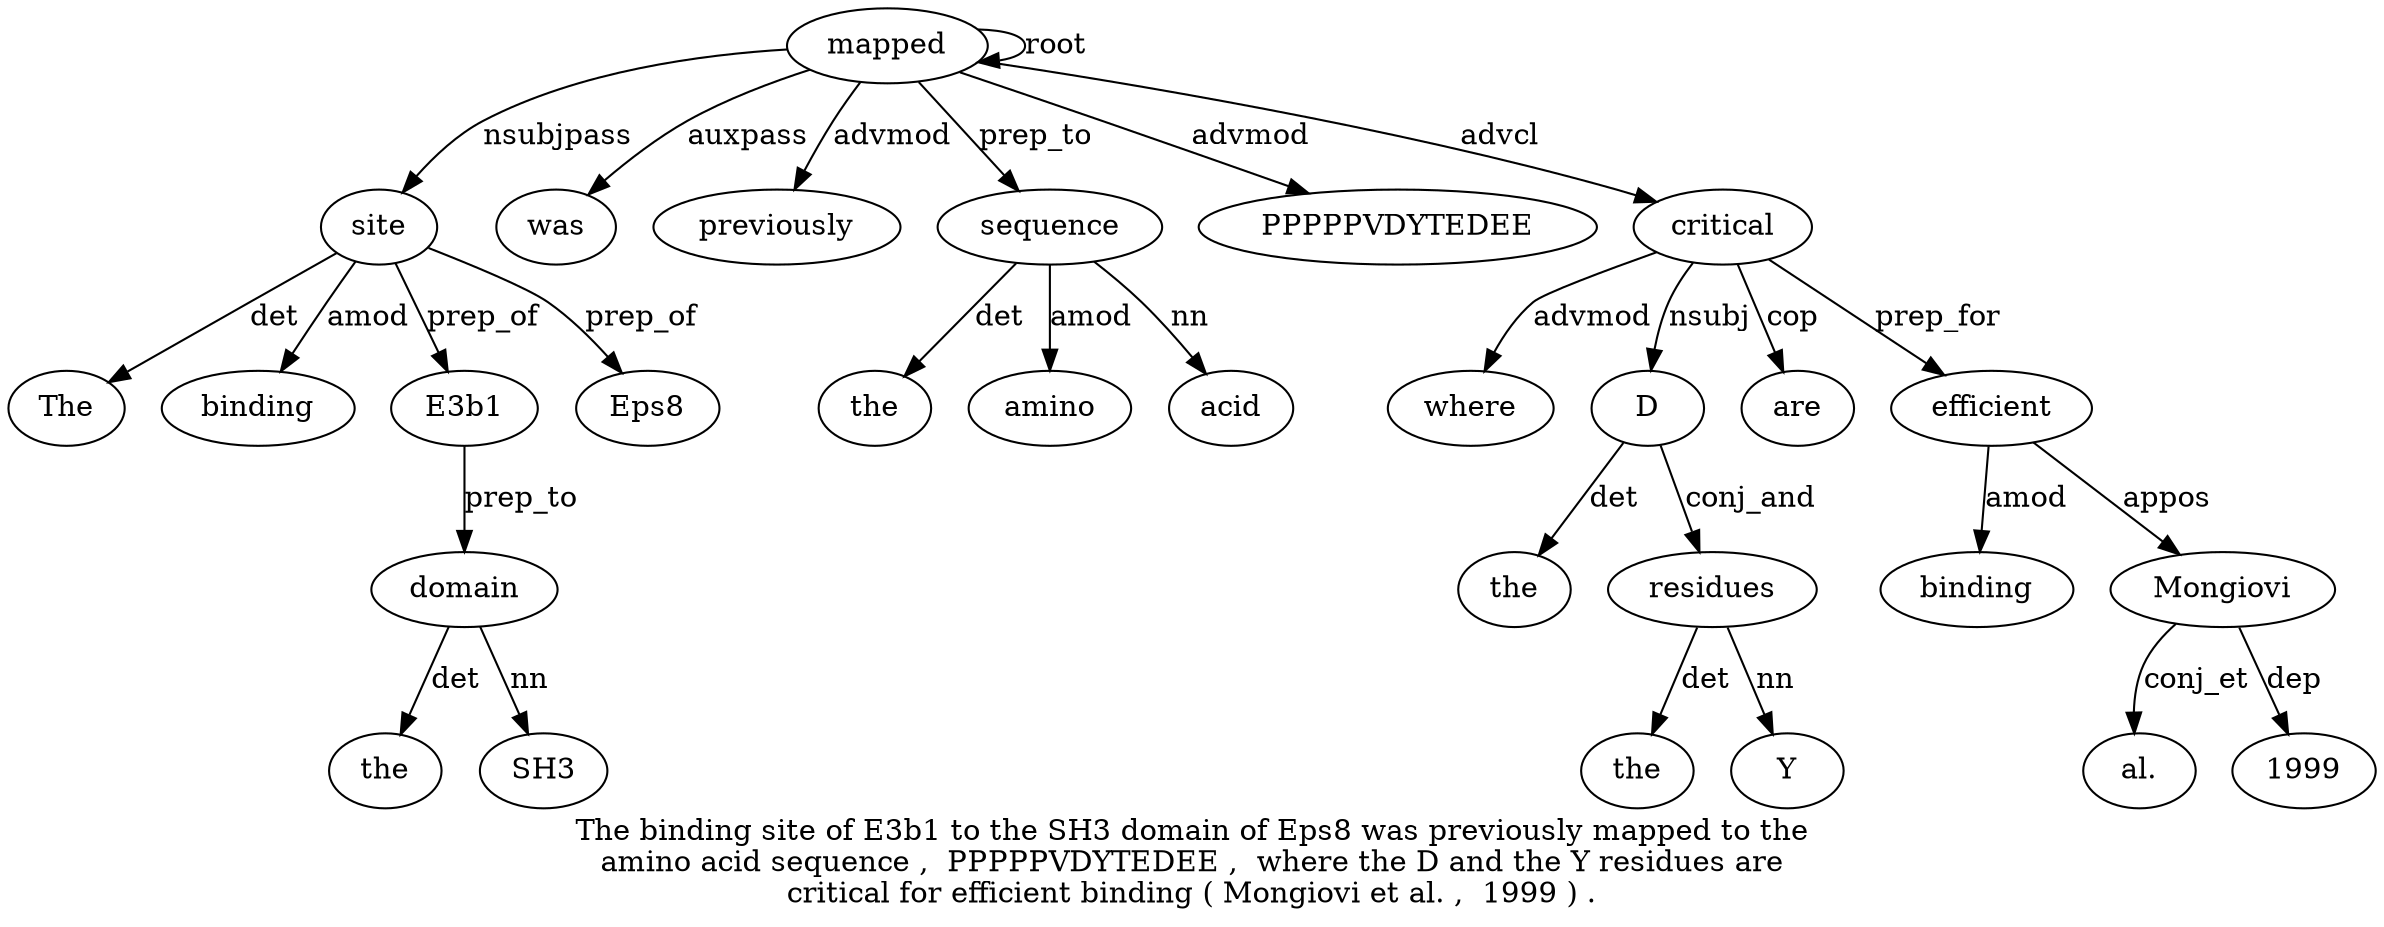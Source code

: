 digraph "The binding site of E3b1 to the SH3 domain of Eps8 was previously mapped to the amino acid sequence ,  PPPPPVDYTEDEE ,  where the D and the Y residues are critical for efficient binding ( Mongiovi et al. ,  1999 ) ." {
label="The binding site of E3b1 to the SH3 domain of Eps8 was previously mapped to the
amino acid sequence ,  PPPPPVDYTEDEE ,  where the D and the Y residues are
critical for efficient binding ( Mongiovi et al. ,  1999 ) .";
site3 [style=filled, fillcolor=white, label=site];
The1 [style=filled, fillcolor=white, label=The];
site3 -> The1  [label=det];
binding2 [style=filled, fillcolor=white, label=binding];
site3 -> binding2  [label=amod];
mapped14 [style=filled, fillcolor=white, label=mapped];
mapped14 -> site3  [label=nsubjpass];
E3b15 [style=filled, fillcolor=white, label=E3b1];
site3 -> E3b15  [label=prep_of];
domain9 [style=filled, fillcolor=white, label=domain];
the7 [style=filled, fillcolor=white, label=the];
domain9 -> the7  [label=det];
SH38 [style=filled, fillcolor=white, label=SH3];
domain9 -> SH38  [label=nn];
E3b15 -> domain9  [label=prep_to];
Eps811 [style=filled, fillcolor=white, label=Eps8];
site3 -> Eps811  [label=prep_of];
was12 [style=filled, fillcolor=white, label=was];
mapped14 -> was12  [label=auxpass];
previously13 [style=filled, fillcolor=white, label=previously];
mapped14 -> previously13  [label=advmod];
mapped14 -> mapped14  [label=root];
sequence19 [style=filled, fillcolor=white, label=sequence];
the16 [style=filled, fillcolor=white, label=the];
sequence19 -> the16  [label=det];
amino17 [style=filled, fillcolor=white, label=amino];
sequence19 -> amino17  [label=amod];
acid18 [style=filled, fillcolor=white, label=acid];
sequence19 -> acid18  [label=nn];
mapped14 -> sequence19  [label=prep_to];
PPPPPVDYTEDEE21 [style=filled, fillcolor=white, label=PPPPPVDYTEDEE];
mapped14 -> PPPPPVDYTEDEE21  [label=advmod];
critical31 [style=filled, fillcolor=white, label=critical];
where23 [style=filled, fillcolor=white, label=where];
critical31 -> where23  [label=advmod];
D25 [style=filled, fillcolor=white, label=D];
the24 [style=filled, fillcolor=white, label=the];
D25 -> the24  [label=det];
critical31 -> D25  [label=nsubj];
residues29 [style=filled, fillcolor=white, label=residues];
the27 [style=filled, fillcolor=white, label=the];
residues29 -> the27  [label=det];
Y28 [style=filled, fillcolor=white, label=Y];
residues29 -> Y28  [label=nn];
D25 -> residues29  [label=conj_and];
are30 [style=filled, fillcolor=white, label=are];
critical31 -> are30  [label=cop];
mapped14 -> critical31  [label=advcl];
efficient33 [style=filled, fillcolor=white, label=efficient];
critical31 -> efficient33  [label=prep_for];
binding34 [style=filled, fillcolor=white, label=binding];
efficient33 -> binding34  [label=amod];
Mongiovi36 [style=filled, fillcolor=white, label=Mongiovi];
efficient33 -> Mongiovi36  [label=appos];
"al.38" [style=filled, fillcolor=white, label="al."];
Mongiovi36 -> "al.38"  [label=conj_et];
199940 [style=filled, fillcolor=white, label=1999];
Mongiovi36 -> 199940  [label=dep];
}
